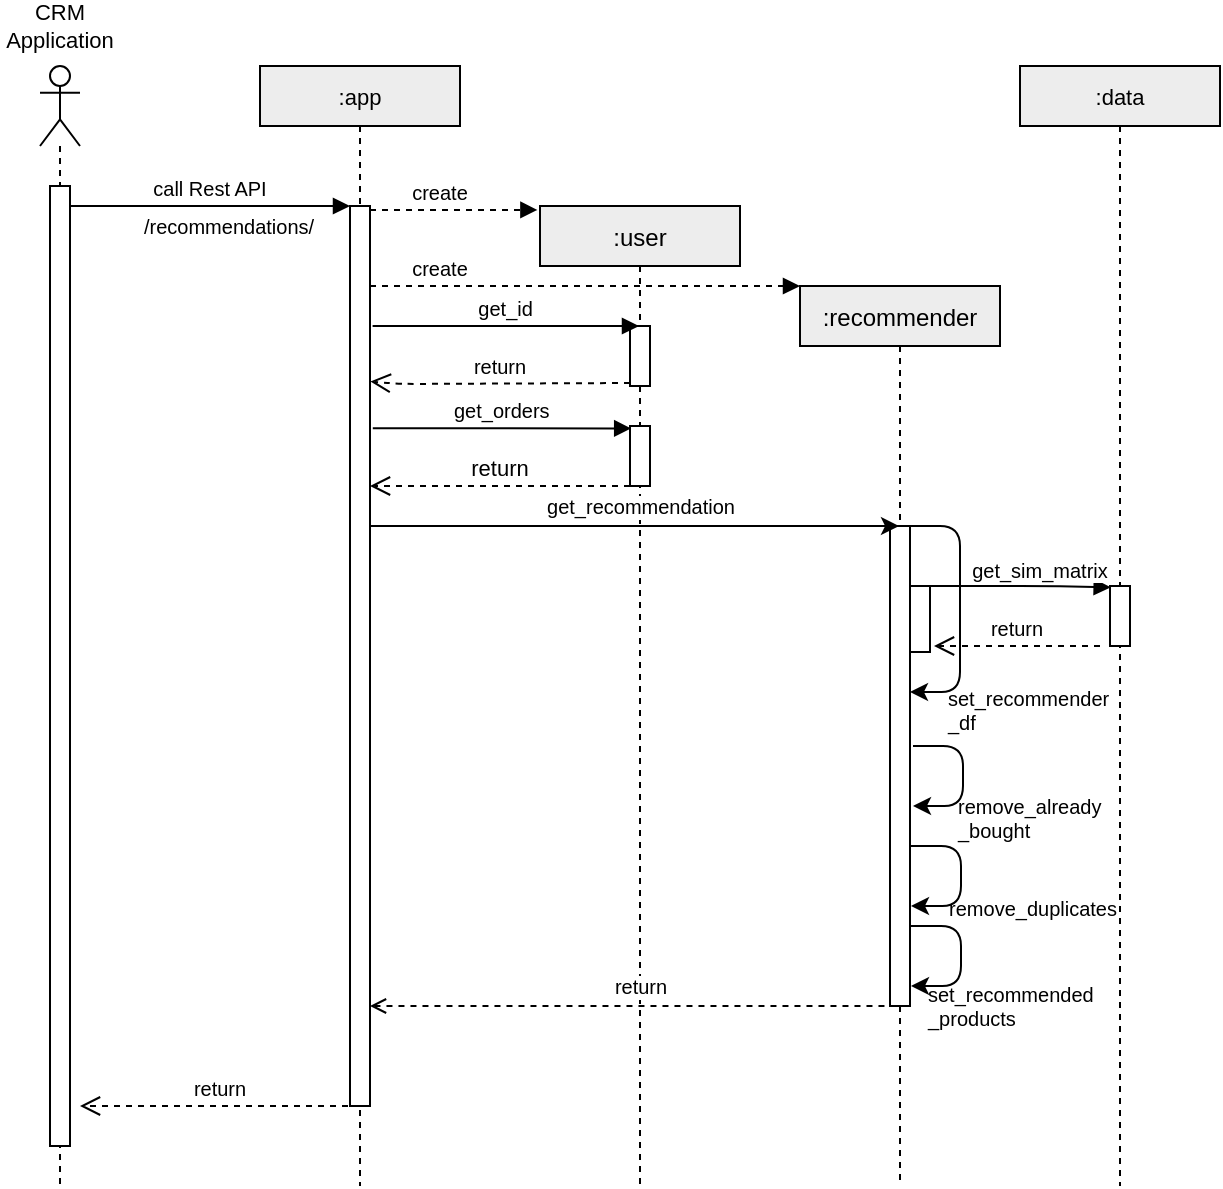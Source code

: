 <mxfile version="14.1.1" type="device"><diagram id="kgpKYQtTHZ0yAKxKKP6v" name="Page-1"><mxGraphModel dx="378" dy="236" grid="0" gridSize="10" guides="1" tooltips="1" connect="1" arrows="1" fold="1" page="1" pageScale="1" pageWidth="850" pageHeight="1100" math="0" shadow="0"><root><mxCell id="0"/><mxCell id="1" parent="0"/><mxCell id="3nuBFxr9cyL0pnOWT2aG-1" value=":app" style="shape=umlLifeline;perimeter=lifelinePerimeter;container=1;collapsible=0;recursiveResize=0;rounded=0;shadow=0;strokeWidth=1;fontSize=11;size=30;labelBackgroundColor=none;fillColor=#EDEDED;" parent="1" vertex="1"><mxGeometry x="170" y="80" width="100" height="560" as="geometry"/></mxCell><mxCell id="3nuBFxr9cyL0pnOWT2aG-2" value="" style="points=[];perimeter=orthogonalPerimeter;rounded=0;shadow=0;strokeWidth=1;" parent="3nuBFxr9cyL0pnOWT2aG-1" vertex="1"><mxGeometry x="45" y="70" width="10" height="450" as="geometry"/></mxCell><mxCell id="3nuBFxr9cyL0pnOWT2aG-5" value=":user" style="shape=umlLifeline;perimeter=lifelinePerimeter;container=1;collapsible=0;recursiveResize=0;rounded=0;shadow=0;strokeWidth=1;size=30;labelBackgroundColor=none;fillColor=#EDEDED;" parent="1" vertex="1"><mxGeometry x="310" y="150" width="100" height="490" as="geometry"/></mxCell><mxCell id="3nuBFxr9cyL0pnOWT2aG-6" value="" style="points=[];perimeter=orthogonalPerimeter;rounded=0;shadow=0;strokeWidth=1;" parent="3nuBFxr9cyL0pnOWT2aG-5" vertex="1"><mxGeometry x="45" y="60" width="10" height="30" as="geometry"/></mxCell><mxCell id="y84jnhD0d9p2H3wCR6-Q-15" value="" style="points=[];perimeter=orthogonalPerimeter;rounded=0;shadow=0;strokeWidth=1;" parent="3nuBFxr9cyL0pnOWT2aG-5" vertex="1"><mxGeometry x="45" y="110" width="10" height="30" as="geometry"/></mxCell><mxCell id="y84jnhD0d9p2H3wCR6-Q-16" value="return" style="verticalAlign=bottom;endArrow=open;dashed=1;endSize=8;exitX=0;exitY=0.95;shadow=0;strokeWidth=1;" parent="3nuBFxr9cyL0pnOWT2aG-5" edge="1"><mxGeometry relative="1" as="geometry"><mxPoint x="-85.0" y="140" as="targetPoint"/><mxPoint x="45.0" y="140" as="sourcePoint"/><Array as="points"><mxPoint x="-50" y="140"/></Array></mxGeometry></mxCell><mxCell id="3nuBFxr9cyL0pnOWT2aG-7" value="return" style="verticalAlign=bottom;endArrow=open;dashed=1;endSize=8;exitX=0;exitY=0.95;shadow=0;strokeWidth=1;entryX=1.02;entryY=0.195;entryDx=0;entryDy=0;entryPerimeter=0;fontSize=10;" parent="1" source="3nuBFxr9cyL0pnOWT2aG-6" target="3nuBFxr9cyL0pnOWT2aG-2" edge="1"><mxGeometry relative="1" as="geometry"><mxPoint x="230" y="239" as="targetPoint"/><Array as="points"><mxPoint x="240" y="239"/></Array></mxGeometry></mxCell><mxCell id="3nuBFxr9cyL0pnOWT2aG-8" value="create" style="verticalAlign=bottom;endArrow=block;entryX=-0.013;entryY=0.004;shadow=0;strokeWidth=1;dashed=1;entryDx=0;entryDy=0;entryPerimeter=0;fontSize=10;" parent="1" source="3nuBFxr9cyL0pnOWT2aG-2" target="3nuBFxr9cyL0pnOWT2aG-5" edge="1"><mxGeometry x="-0.164" relative="1" as="geometry"><mxPoint x="325" y="160" as="sourcePoint"/><mxPoint as="offset"/></mxGeometry></mxCell><mxCell id="3nuBFxr9cyL0pnOWT2aG-3" value="call Rest API" style="verticalAlign=bottom;startArrow=none;endArrow=block;startSize=8;shadow=0;strokeWidth=1;fontSize=10;startFill=0;" parent="1" source="y84jnhD0d9p2H3wCR6-Q-9" target="3nuBFxr9cyL0pnOWT2aG-2" edge="1"><mxGeometry relative="1" as="geometry"><mxPoint x="90" y="150" as="sourcePoint"/><Array as="points"><mxPoint x="100" y="150"/></Array></mxGeometry></mxCell><mxCell id="y84jnhD0d9p2H3wCR6-Q-5" value="&lt;font style=&quot;font-size: 10px;&quot;&gt;/recommendations/&lt;/font&gt;" style="text;html=1;strokeColor=none;fillColor=none;align=left;verticalAlign=middle;whiteSpace=wrap;rounded=0;fontSize=10;" parent="1" vertex="1"><mxGeometry x="110" y="150" width="40" height="20" as="geometry"/></mxCell><mxCell id="y84jnhD0d9p2H3wCR6-Q-8" value="" style="shape=umlLifeline;participant=umlActor;perimeter=lifelinePerimeter;whiteSpace=wrap;html=1;container=1;collapsible=0;recursiveResize=0;verticalAlign=top;spacingTop=36;outlineConnect=0;fontSize=11;" parent="1" vertex="1"><mxGeometry x="60" y="80" width="20" height="560" as="geometry"/></mxCell><mxCell id="y84jnhD0d9p2H3wCR6-Q-9" value="" style="points=[];perimeter=orthogonalPerimeter;rounded=0;shadow=0;strokeWidth=1;" parent="y84jnhD0d9p2H3wCR6-Q-8" vertex="1"><mxGeometry x="5" y="60" width="10" height="480" as="geometry"/></mxCell><mxCell id="y84jnhD0d9p2H3wCR6-Q-10" value="CRM Application" style="text;html=1;strokeColor=none;fillColor=none;align=center;verticalAlign=middle;whiteSpace=wrap;rounded=0;fontSize=11;" parent="1" vertex="1"><mxGeometry x="40" y="50" width="60" height="20" as="geometry"/></mxCell><mxCell id="y84jnhD0d9p2H3wCR6-Q-11" value=":recommender" style="shape=umlLifeline;perimeter=lifelinePerimeter;container=1;collapsible=0;recursiveResize=0;rounded=0;shadow=0;strokeWidth=1;size=30;labelBackgroundColor=none;fillColor=#EDEDED;" parent="1" vertex="1"><mxGeometry x="440" y="190" width="100" height="450" as="geometry"/></mxCell><mxCell id="y84jnhD0d9p2H3wCR6-Q-19" value="" style="points=[];perimeter=orthogonalPerimeter;rounded=0;shadow=0;strokeWidth=1;" parent="y84jnhD0d9p2H3wCR6-Q-11" vertex="1"><mxGeometry x="45" y="120" width="10" height="240" as="geometry"/></mxCell><mxCell id="y84jnhD0d9p2H3wCR6-Q-28" style="edgeStyle=orthogonalEdgeStyle;rounded=1;orthogonalLoop=1;jettySize=auto;html=1;startArrow=none;startFill=0;fontSize=11;" parent="y84jnhD0d9p2H3wCR6-Q-11" edge="1"><mxGeometry relative="1" as="geometry"><mxPoint x="55" y="120" as="sourcePoint"/><mxPoint x="55" y="203" as="targetPoint"/><Array as="points"><mxPoint x="55" y="120"/><mxPoint x="80" y="120"/><mxPoint x="80" y="203"/></Array></mxGeometry></mxCell><mxCell id="ONW3ewN2YOS5UYzyNu8A-1" value="" style="points=[];perimeter=orthogonalPerimeter;rounded=0;shadow=0;strokeWidth=1;" vertex="1" parent="y84jnhD0d9p2H3wCR6-Q-11"><mxGeometry x="55" y="150" width="10" height="33" as="geometry"/></mxCell><mxCell id="y84jnhD0d9p2H3wCR6-Q-13" value="create" style="verticalAlign=bottom;endArrow=block;shadow=0;strokeWidth=1;dashed=1;fontSize=10;" parent="1" edge="1"><mxGeometry x="-0.674" relative="1" as="geometry"><mxPoint x="225" y="190" as="sourcePoint"/><mxPoint x="440" y="190" as="targetPoint"/><mxPoint as="offset"/></mxGeometry></mxCell><mxCell id="y84jnhD0d9p2H3wCR6-Q-14" value="get_id" style="verticalAlign=bottom;endArrow=block;shadow=0;strokeWidth=1;fontSize=10;" parent="1" edge="1"><mxGeometry relative="1" as="geometry"><mxPoint x="226.3" y="210.0" as="sourcePoint"/><mxPoint x="359.5" y="210" as="targetPoint"/></mxGeometry></mxCell><mxCell id="y84jnhD0d9p2H3wCR6-Q-23" value="return" style="verticalAlign=bottom;endArrow=open;dashed=1;endSize=8;shadow=0;strokeWidth=1;fontSize=10;" parent="1" edge="1"><mxGeometry relative="1" as="geometry"><mxPoint x="80" y="600" as="targetPoint"/><mxPoint x="220" y="600" as="sourcePoint"/><Array as="points"/></mxGeometry></mxCell><mxCell id="y84jnhD0d9p2H3wCR6-Q-24" value=":data" style="shape=umlLifeline;perimeter=lifelinePerimeter;container=1;collapsible=0;recursiveResize=0;rounded=0;shadow=0;strokeWidth=1;fontSize=11;size=30;labelBackgroundColor=none;fillColor=#EDEDED;" parent="1" vertex="1"><mxGeometry x="550" y="80" width="100" height="560" as="geometry"/></mxCell><mxCell id="y84jnhD0d9p2H3wCR6-Q-25" value="" style="points=[];perimeter=orthogonalPerimeter;rounded=0;shadow=0;strokeWidth=1;" parent="y84jnhD0d9p2H3wCR6-Q-24" vertex="1"><mxGeometry x="45" y="260" width="10" height="30" as="geometry"/></mxCell><mxCell id="y84jnhD0d9p2H3wCR6-Q-26" value="get_sim_matrix" style="verticalAlign=bottom;endArrow=block;shadow=0;strokeWidth=1;entryX=0.033;entryY=0.022;entryDx=0;entryDy=0;entryPerimeter=0;fontSize=10;" parent="1" target="y84jnhD0d9p2H3wCR6-Q-25" edge="1"><mxGeometry x="0.296" y="-1" relative="1" as="geometry"><mxPoint x="495" y="340.0" as="sourcePoint"/><mxPoint x="600" y="320" as="targetPoint"/><Array as="points"><mxPoint x="560" y="340"/></Array><mxPoint as="offset"/></mxGeometry></mxCell><mxCell id="y84jnhD0d9p2H3wCR6-Q-27" value="return" style="verticalAlign=bottom;endArrow=open;dashed=1;endSize=8;exitX=0;exitY=0.95;shadow=0;strokeWidth=1;fontSize=10;" parent="1" edge="1"><mxGeometry relative="1" as="geometry"><mxPoint x="507" y="370" as="targetPoint"/><mxPoint x="590" y="370" as="sourcePoint"/><Array as="points"/></mxGeometry></mxCell><mxCell id="y84jnhD0d9p2H3wCR6-Q-29" value="&lt;font style=&quot;font-size: 10px&quot;&gt;set_recommender&lt;br&gt;_df&lt;/font&gt;" style="text;html=1;align=left;verticalAlign=middle;resizable=0;points=[];autosize=1;fontSize=10;" parent="1" vertex="1"><mxGeometry x="512" y="388" width="91" height="28" as="geometry"/></mxCell><mxCell id="y84jnhD0d9p2H3wCR6-Q-31" style="edgeStyle=orthogonalEdgeStyle;rounded=1;orthogonalLoop=1;jettySize=auto;html=1;startArrow=none;startFill=0;fontSize=11;" parent="1" edge="1"><mxGeometry relative="1" as="geometry"><mxPoint x="496.51" y="420" as="sourcePoint"/><mxPoint x="496.51" y="450" as="targetPoint"/><Array as="points"><mxPoint x="521.51" y="420"/><mxPoint x="521.51" y="450"/><mxPoint x="496.51" y="450"/></Array></mxGeometry></mxCell><mxCell id="y84jnhD0d9p2H3wCR6-Q-32" style="edgeStyle=orthogonalEdgeStyle;rounded=1;orthogonalLoop=1;jettySize=auto;html=1;startArrow=none;startFill=0;fontSize=11;" parent="1" edge="1"><mxGeometry relative="1" as="geometry"><mxPoint x="495.5" y="470" as="sourcePoint"/><mxPoint x="495.5" y="500" as="targetPoint"/><Array as="points"><mxPoint x="520.5" y="470"/><mxPoint x="520.5" y="500"/><mxPoint x="495.5" y="500"/></Array></mxGeometry></mxCell><mxCell id="y84jnhD0d9p2H3wCR6-Q-33" value="&lt;div&gt;&lt;span&gt;remove&lt;/span&gt;&lt;span&gt;_already&lt;/span&gt;&lt;/div&gt;&lt;font style=&quot;font-size: 10px&quot;&gt;_bought&lt;/font&gt;" style="text;html=1;align=left;verticalAlign=middle;resizable=0;points=[];autosize=1;fontSize=10;" parent="1" vertex="1"><mxGeometry x="516.5" y="442" width="82" height="28" as="geometry"/></mxCell><mxCell id="y84jnhD0d9p2H3wCR6-Q-34" value="&lt;div style=&quot;text-align: left&quot;&gt;&lt;span&gt;remove&lt;/span&gt;&lt;span&gt;_duplicates&lt;/span&gt;&lt;/div&gt;" style="text;html=1;align=center;verticalAlign=middle;resizable=0;points=[];autosize=1;fontSize=10;" parent="1" vertex="1"><mxGeometry x="509" y="493" width="94" height="16" as="geometry"/></mxCell><mxCell id="y84jnhD0d9p2H3wCR6-Q-35" style="edgeStyle=orthogonalEdgeStyle;rounded=1;orthogonalLoop=1;jettySize=auto;html=1;startArrow=none;startFill=0;fontSize=11;" parent="1" edge="1"><mxGeometry relative="1" as="geometry"><mxPoint x="495.5" y="510" as="sourcePoint"/><mxPoint x="495.5" y="540" as="targetPoint"/><Array as="points"><mxPoint x="520.5" y="510"/><mxPoint x="520.5" y="540"/><mxPoint x="495.5" y="540"/></Array></mxGeometry></mxCell><mxCell id="y84jnhD0d9p2H3wCR6-Q-36" value="&lt;font style=&quot;font-size: 10px&quot;&gt;set_recommended&lt;br style=&quot;font-size: 10px&quot;&gt;_products&lt;/font&gt;" style="text;html=1;align=left;verticalAlign=middle;resizable=0;points=[];autosize=1;fontSize=10;" parent="1" vertex="1"><mxGeometry x="502" y="536" width="93" height="28" as="geometry"/></mxCell><mxCell id="y84jnhD0d9p2H3wCR6-Q-17" value="get_orders" style="verticalAlign=bottom;endArrow=block;shadow=0;strokeWidth=1;entryX=0.059;entryY=0.04;entryDx=0;entryDy=0;entryPerimeter=0;exitX=1.14;exitY=0.247;exitDx=0;exitDy=0;exitPerimeter=0;fontSize=10;" parent="1" source="3nuBFxr9cyL0pnOWT2aG-2" target="y84jnhD0d9p2H3wCR6-Q-15" edge="1"><mxGeometry relative="1" as="geometry"><mxPoint x="226.3" y="275" as="sourcePoint"/><mxPoint x="357" y="274.0" as="targetPoint"/></mxGeometry></mxCell><mxCell id="y84jnhD0d9p2H3wCR6-Q-38" style="edgeStyle=orthogonalEdgeStyle;rounded=1;orthogonalLoop=1;jettySize=auto;html=1;startArrow=none;startFill=0;fontSize=10;" parent="1" source="3nuBFxr9cyL0pnOWT2aG-2" target="y84jnhD0d9p2H3wCR6-Q-11" edge="1"><mxGeometry relative="1" as="geometry"><Array as="points"><mxPoint x="360" y="310"/><mxPoint x="360" y="310"/></Array></mxGeometry></mxCell><mxCell id="y84jnhD0d9p2H3wCR6-Q-39" value="get_recommendation" style="edgeLabel;html=1;align=center;verticalAlign=middle;resizable=0;points=[];fontSize=10;" parent="y84jnhD0d9p2H3wCR6-Q-38" vertex="1" connectable="0"><mxGeometry x="-0.091" y="1" relative="1" as="geometry"><mxPoint x="15" y="-9" as="offset"/></mxGeometry></mxCell><mxCell id="y84jnhD0d9p2H3wCR6-Q-40" value="return" style="edgeStyle=orthogonalEdgeStyle;rounded=1;orthogonalLoop=1;jettySize=auto;html=1;dashed=1;startArrow=open;startFill=0;fontSize=10;endArrow=none;endFill=0;" parent="1" source="3nuBFxr9cyL0pnOWT2aG-2" target="y84jnhD0d9p2H3wCR6-Q-11" edge="1"><mxGeometry x="0.021" y="10" relative="1" as="geometry"><mxPoint x="225" y="310.0" as="sourcePoint"/><mxPoint x="489.5" y="310.0" as="targetPoint"/><Array as="points"><mxPoint x="420" y="550"/><mxPoint x="420" y="550"/></Array><mxPoint as="offset"/></mxGeometry></mxCell></root></mxGraphModel></diagram></mxfile>
